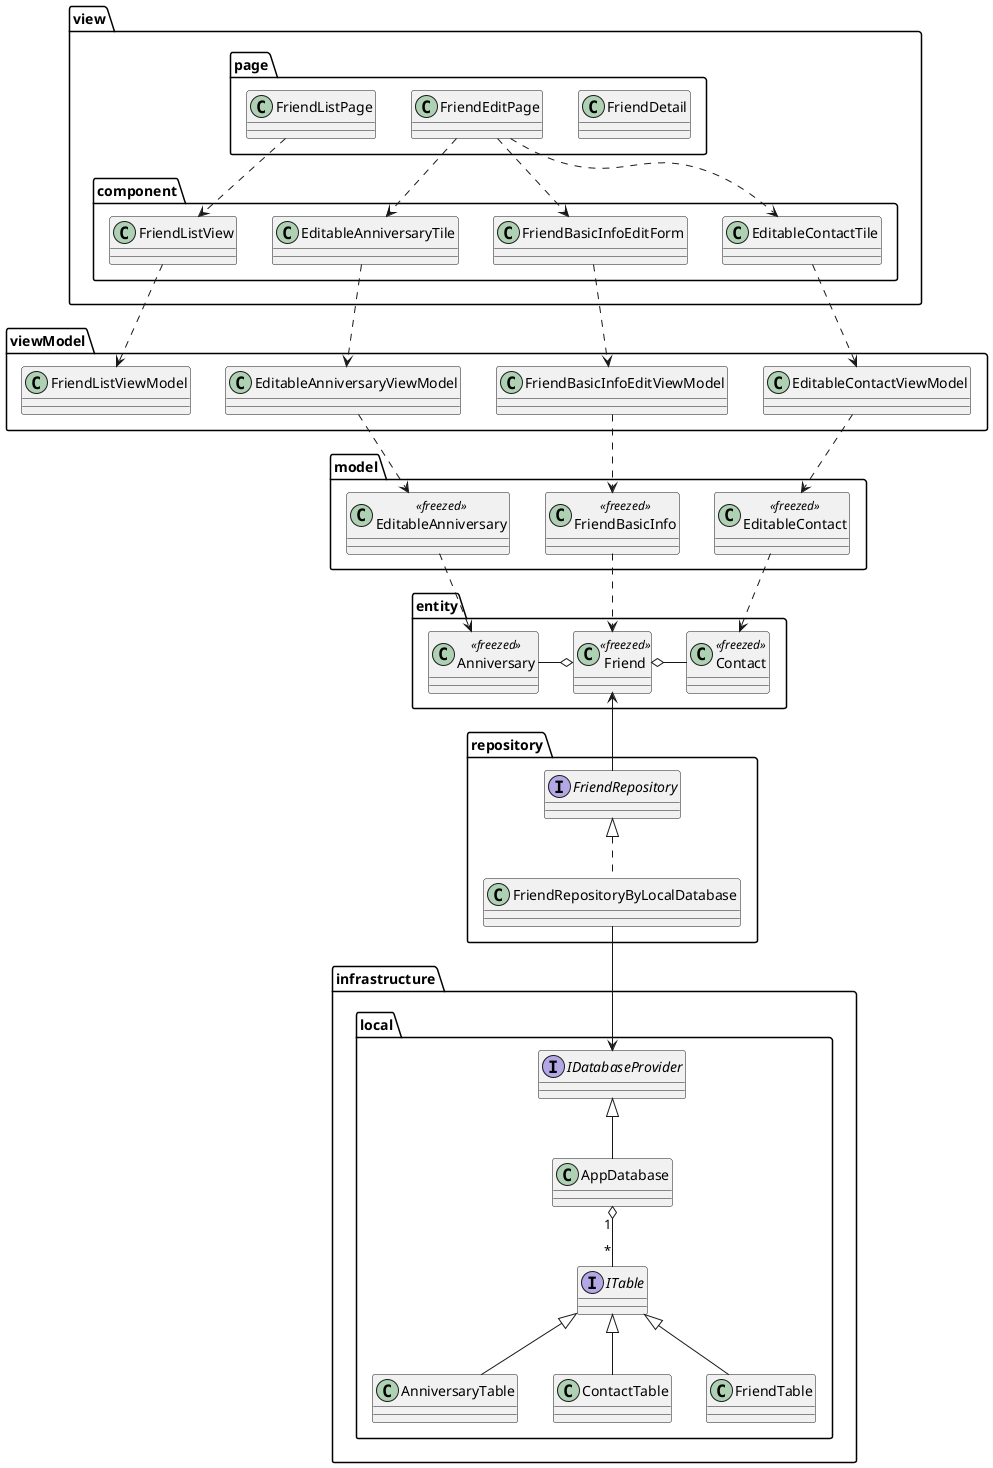 @startuml

package view {
    package page {
        class FriendDetail
        class FriendEditPage
        class FriendListPage
    }

    package component {
        class FriendListView
        class FriendBasicInfoEditForm
        class EditableAnniversaryTile
        class EditableContactTile
    }
}

package viewModel {
    class FriendListViewModel
    class FriendBasicInfoEditViewModel
    class EditableAnniversaryViewModel
    class EditableContactViewModel
}

package model {
    class FriendBasicInfo<<freezed>>
    class EditableAnniversary<<freezed>>
    class EditableContact<<freezed>>
}


package repository {
    interface FriendRepository
    class FriendRepositoryByLocalDatabase
}

package entity {
    class Anniversary<<freezed>>
    class Contact<<freezed>>
    class Friend<<freezed>>
}

package infrastructure {
    package local {
        class AnniversaryTable
        class AppDatabase
        class ContactTable
        class FriendTable
        interface IDatabaseProvider
        interface ITable
    }
}

FriendListView ..> FriendListViewModel

FriendListPage ..> FriendListView
FriendEditPage ..> FriendBasicInfoEditForm
FriendEditPage ..> EditableAnniversaryTile
FriendEditPage ..> EditableContactTile

FriendBasicInfoEditForm ..> FriendBasicInfoEditViewModel
EditableAnniversaryTile ..> EditableAnniversaryViewModel
EditableContactTile ..> EditableContactViewModel

FriendBasicInfoEditViewModel ..> FriendBasicInfo
EditableAnniversaryViewModel ..> EditableAnniversary
EditableContactViewModel ..> EditableContact

FriendBasicInfo ..> Friend
EditableAnniversary ..> Anniversary
EditableContact ..> Contact

Friend o-left- Anniversary
Friend o- Contact

Friend <-- FriendRepository

FriendRepository <|.. FriendRepositoryByLocalDatabase

FriendRepositoryByLocalDatabase --> IDatabaseProvider

ITable <|-- AnniversaryTable
ITable <|-- ContactTable
ITable <|-- FriendTable
AppDatabase "1" o-- "*" ITable
IDatabaseProvider <|-- AppDatabase

@enduml